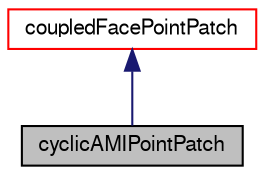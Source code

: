digraph "cyclicAMIPointPatch"
{
  bgcolor="transparent";
  edge [fontname="FreeSans",fontsize="10",labelfontname="FreeSans",labelfontsize="10"];
  node [fontname="FreeSans",fontsize="10",shape=record];
  Node0 [label="cyclicAMIPointPatch",height=0.2,width=0.4,color="black", fillcolor="grey75", style="filled", fontcolor="black"];
  Node1 -> Node0 [dir="back",color="midnightblue",fontsize="10",style="solid",fontname="FreeSans"];
  Node1 [label="coupledFacePointPatch",height=0.2,width=0.4,color="red",URL="$a27314.html",tooltip="coupled patch for post-processing. Used as the base class for processor and cyclic pointPatches ..."];
}
